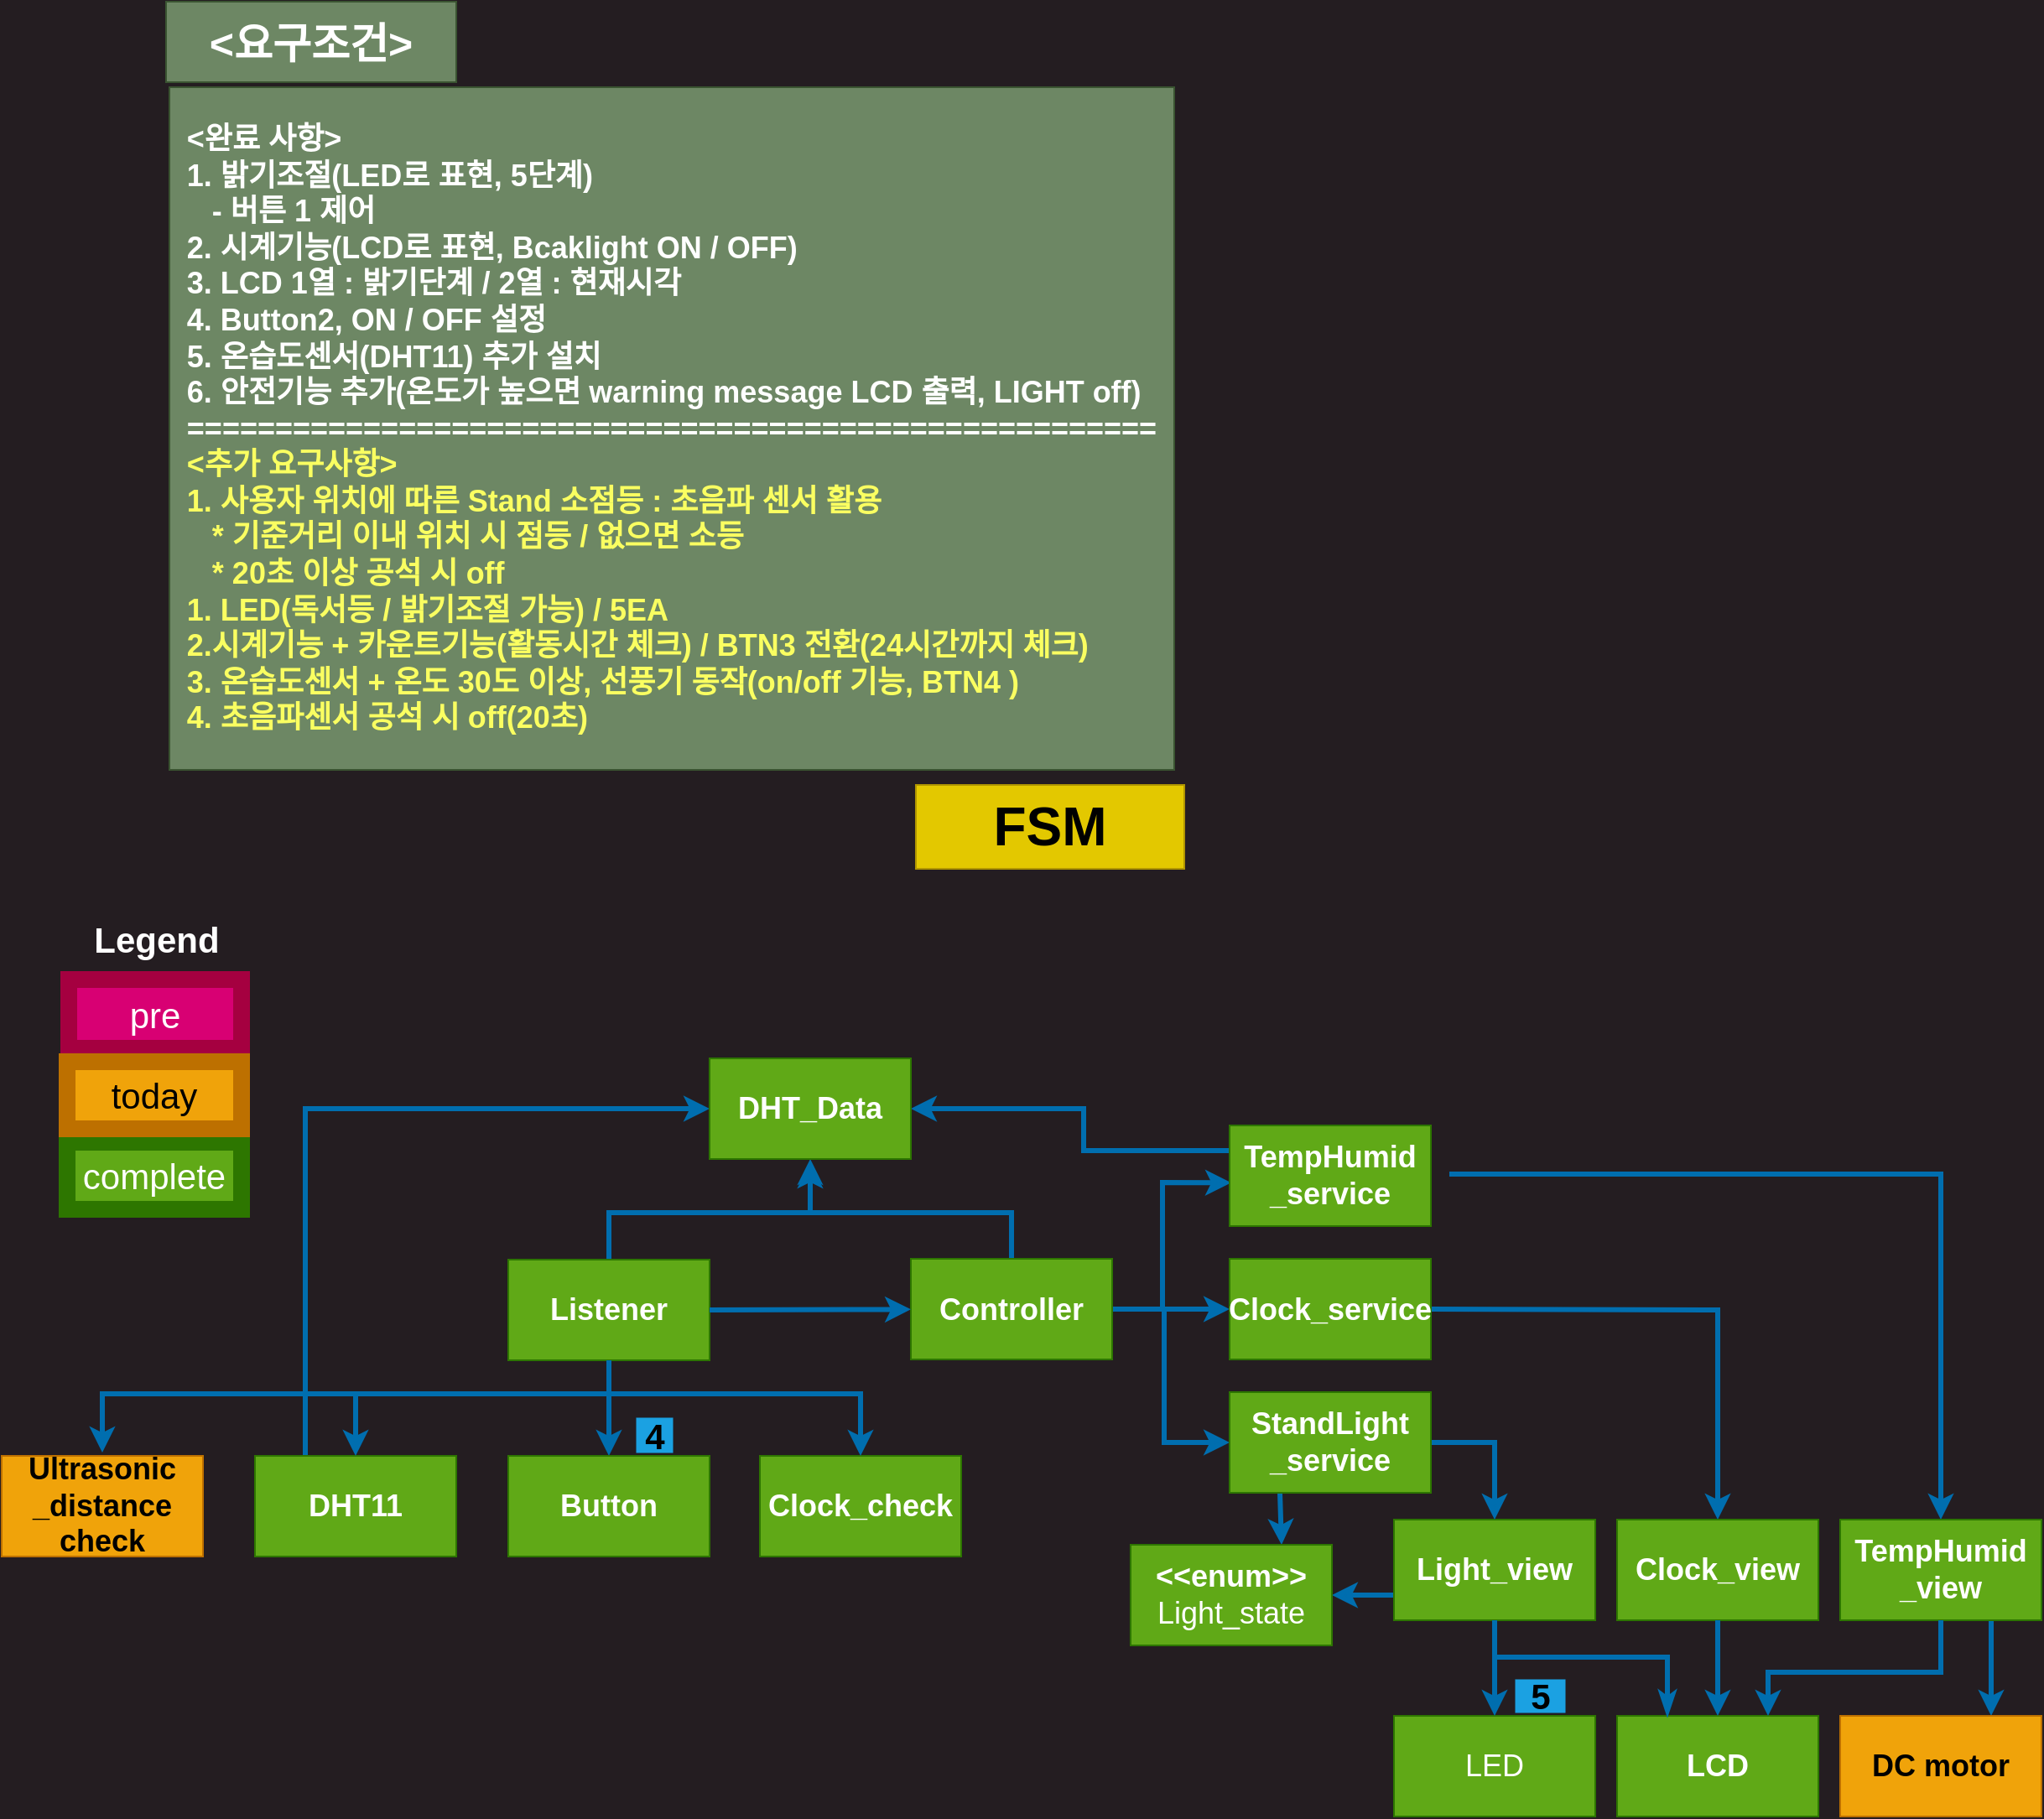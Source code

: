 <mxfile>
    <diagram id="ae19R_kALU7PrGxyAkQI" name="Page-1">
        <mxGraphModel dx="2310" dy="1058" grid="0" gridSize="10" guides="1" tooltips="1" connect="1" arrows="1" fold="1" page="0" pageScale="1" pageWidth="827" pageHeight="1169" background="#241D21" math="0" shadow="0">
            <root>
                <mxCell id="0"/>
                <mxCell id="1" parent="0"/>
                <mxCell id="69" style="edgeStyle=none;html=1;exitX=0.5;exitY=0;exitDx=0;exitDy=0;entryX=0.5;entryY=1;entryDx=0;entryDy=0;fillColor=#1ba1e2;strokeColor=#006EAF;strokeWidth=3;rounded=0;" parent="1" edge="1">
                    <mxGeometry relative="1" as="geometry">
                        <Array as="points">
                            <mxPoint x="-664" y="403"/>
                            <mxPoint x="-544" y="403"/>
                        </Array>
                        <mxPoint x="-664" y="433" as="sourcePoint"/>
                        <mxPoint x="-544" y="373" as="targetPoint"/>
                    </mxGeometry>
                </mxCell>
                <mxCell id="2" value="&lt;font style=&quot;font-size: 18px&quot;&gt;&lt;b&gt;Listener&lt;/b&gt;&lt;/font&gt;" style="whiteSpace=wrap;html=1;fillColor=#60a917;fontColor=#ffffff;strokeColor=#2D7600;" parent="1" vertex="1">
                    <mxGeometry x="-724" y="431" width="120" height="60" as="geometry"/>
                </mxCell>
                <mxCell id="61" style="edgeStyle=none;html=1;entryX=0;entryY=0.5;entryDx=0;entryDy=0;fillColor=#1ba1e2;strokeColor=#006EAF;strokeWidth=3;rounded=0;" parent="1" target="27" edge="1">
                    <mxGeometry relative="1" as="geometry">
                        <mxPoint x="-333" y="461" as="sourcePoint"/>
                        <Array as="points">
                            <mxPoint x="-333" y="540"/>
                        </Array>
                    </mxGeometry>
                </mxCell>
                <mxCell id="62" style="edgeStyle=none;html=1;exitX=1;exitY=0.5;exitDx=0;exitDy=0;entryX=0;entryY=0.5;entryDx=0;entryDy=0;fillColor=#1ba1e2;strokeColor=#006EAF;strokeWidth=3;" parent="1" source="3" target="4" edge="1">
                    <mxGeometry relative="1" as="geometry"/>
                </mxCell>
                <mxCell id="63" style="edgeStyle=none;html=1;entryX=0.008;entryY=0.569;entryDx=0;entryDy=0;entryPerimeter=0;fillColor=#1ba1e2;strokeColor=#006EAF;strokeWidth=3;rounded=0;" parent="1" target="54" edge="1">
                    <mxGeometry relative="1" as="geometry">
                        <mxPoint x="-334" y="461" as="sourcePoint"/>
                        <Array as="points">
                            <mxPoint x="-334" y="385"/>
                        </Array>
                    </mxGeometry>
                </mxCell>
                <mxCell id="70" style="edgeStyle=none;html=1;exitX=0.5;exitY=0;exitDx=0;exitDy=0;entryX=0.5;entryY=1;entryDx=0;entryDy=0;fillColor=#1ba1e2;strokeColor=#006EAF;strokeWidth=3;rounded=0;" parent="1" source="3" target="67" edge="1">
                    <mxGeometry relative="1" as="geometry">
                        <mxPoint x="-544.724" y="361.016" as="targetPoint"/>
                        <Array as="points">
                            <mxPoint x="-424" y="403"/>
                            <mxPoint x="-544" y="403"/>
                        </Array>
                    </mxGeometry>
                </mxCell>
                <mxCell id="3" value="&lt;span style=&quot;font-size: 18px&quot;&gt;&lt;b&gt;Controller&lt;/b&gt;&lt;/span&gt;" style="whiteSpace=wrap;html=1;fillColor=#60a917;fontColor=#ffffff;strokeColor=#2D7600;" parent="1" vertex="1">
                    <mxGeometry x="-484" y="430.5" width="120" height="60" as="geometry"/>
                </mxCell>
                <mxCell id="65" style="edgeStyle=none;html=1;exitX=1;exitY=0.5;exitDx=0;exitDy=0;entryX=0.5;entryY=0;entryDx=0;entryDy=0;fillColor=#1ba1e2;strokeColor=#006EAF;strokeWidth=3;rounded=0;" parent="1" source="4" target="35" edge="1">
                    <mxGeometry relative="1" as="geometry">
                        <Array as="points">
                            <mxPoint x="-3" y="461"/>
                        </Array>
                    </mxGeometry>
                </mxCell>
                <mxCell id="4" value="&lt;span style=&quot;font-size: 18px&quot;&gt;&lt;b&gt;Clock_service&lt;/b&gt;&lt;/span&gt;" style="whiteSpace=wrap;html=1;fillColor=#60a917;fontColor=#ffffff;strokeColor=#2D7600;" parent="1" vertex="1">
                    <mxGeometry x="-294" y="430.5" width="120" height="60" as="geometry"/>
                </mxCell>
                <mxCell id="82" style="edgeStyle=none;rounded=0;html=1;exitX=0;exitY=0.75;exitDx=0;exitDy=0;fontSize=18;fontColor=#FAFF61;strokeWidth=3;fillColor=#1ba1e2;strokeColor=#006EAF;" parent="1" source="5" target="80" edge="1">
                    <mxGeometry relative="1" as="geometry"/>
                </mxCell>
                <mxCell id="5" value="&lt;span style=&quot;font-size: 18px&quot;&gt;&lt;b&gt;Light_view&lt;/b&gt;&lt;/span&gt;" style="whiteSpace=wrap;html=1;fillColor=#60a917;fontColor=#ffffff;strokeColor=#2D7600;" parent="1" vertex="1">
                    <mxGeometry x="-196" y="586" width="120" height="60" as="geometry"/>
                </mxCell>
                <mxCell id="9" style="edgeStyle=none;html=1;exitX=0.5;exitY=1;exitDx=0;exitDy=0;entryX=0.5;entryY=0;entryDx=0;entryDy=0;fontSize=18;fillColor=#1ba1e2;strokeColor=#006EAF;strokeWidth=3;" parent="1" source="2" target="6" edge="1">
                    <mxGeometry relative="1" as="geometry"/>
                </mxCell>
                <mxCell id="6" value="&lt;span style=&quot;font-size: 18px&quot;&gt;&lt;b&gt;Button&lt;/b&gt;&lt;/span&gt;" style="whiteSpace=wrap;html=1;fillColor=#60a917;fontColor=#ffffff;strokeColor=#2D7600;" parent="1" vertex="1">
                    <mxGeometry x="-724" y="548" width="120" height="60" as="geometry"/>
                </mxCell>
                <mxCell id="7" value="&lt;span style=&quot;font-size: 18px&quot;&gt;LED&lt;br&gt;&lt;/span&gt;" style="whiteSpace=wrap;html=1;fillColor=#60a917;fontColor=#ffffff;strokeColor=#2D7600;" parent="1" vertex="1">
                    <mxGeometry x="-196" y="703" width="120" height="60" as="geometry"/>
                </mxCell>
                <mxCell id="8" value="&lt;span style=&quot;font-size: 18px&quot;&gt;&lt;b&gt;LCD&lt;/b&gt;&lt;/span&gt;" style="whiteSpace=wrap;html=1;fillColor=#60a917;fontColor=#ffffff;strokeColor=#2D7600;" parent="1" vertex="1">
                    <mxGeometry x="-63" y="703" width="120" height="60" as="geometry"/>
                </mxCell>
                <mxCell id="10" style="edgeStyle=none;html=1;exitX=1;exitY=0.5;exitDx=0;exitDy=0;fontSize=18;fillColor=#1ba1e2;strokeColor=#006EAF;strokeWidth=3;" parent="1" source="2" target="3" edge="1">
                    <mxGeometry relative="1" as="geometry">
                        <mxPoint x="-574" y="551" as="sourcePoint"/>
                        <mxPoint x="-574" y="501" as="targetPoint"/>
                    </mxGeometry>
                </mxCell>
                <mxCell id="20" value="&lt;b&gt;&lt;font style=&quot;font-size: 25px&quot;&gt;&amp;lt;요구조건&amp;gt;&lt;/font&gt;&lt;/b&gt;" style="whiteSpace=wrap;html=1;fontSize=18;fillColor=#6d8764;fontColor=#ffffff;strokeColor=#3A5431;" parent="1" vertex="1">
                    <mxGeometry x="-928" y="-319" width="173" height="48" as="geometry"/>
                </mxCell>
                <mxCell id="21" value="&lt;div style=&quot;text-align: left&quot;&gt;&lt;b&gt;&amp;lt;완료 사항&amp;gt;&lt;/b&gt;&lt;/div&gt;&lt;div style=&quot;text-align: left&quot;&gt;&lt;b&gt;1. 밝기조절(LED로 표현, 5단계)&lt;/b&gt;&lt;/div&gt;&lt;div style=&quot;text-align: left&quot;&gt;&lt;span&gt;&lt;b&gt;&amp;nbsp; &amp;nbsp;- 버튼 1 제어&lt;/b&gt;&lt;/span&gt;&lt;/div&gt;&lt;div style=&quot;text-align: left&quot;&gt;&lt;span&gt;&lt;b&gt;2. 시계기능(LCD로 표현, Bcaklight ON / OFF)&lt;/b&gt;&lt;/span&gt;&lt;/div&gt;&lt;div style=&quot;text-align: left&quot;&gt;&lt;span&gt;&lt;b&gt;3. LCD 1열 : 밝기단계 / 2열 : 현재시각&lt;/b&gt;&lt;/span&gt;&lt;/div&gt;&lt;div style=&quot;text-align: left&quot;&gt;&lt;div&gt;&lt;b&gt;4. Button2, ON / OFF 설정&lt;/b&gt;&lt;/div&gt;&lt;div&gt;&lt;b&gt;5. 온습도센서(DHT11) 추가 설치&lt;/b&gt;&lt;/div&gt;&lt;div&gt;&lt;b&gt;6. 안전기능 추가(온도가 높으면 warning message LCD 출력, LIGHT off)&lt;/b&gt;&lt;/div&gt;&lt;/div&gt;&lt;div style=&quot;text-align: left&quot;&gt;&lt;span&gt;&lt;b&gt;=======================================================&lt;/b&gt;&lt;/span&gt;&lt;/div&gt;&lt;div style=&quot;text-align: left&quot;&gt;&lt;b&gt;&lt;font color=&quot;#faff61&quot;&gt;&amp;lt;추가 요구사항&amp;gt;&amp;nbsp;&lt;/font&gt;&lt;/b&gt;&lt;/div&gt;&lt;div style=&quot;text-align: left&quot;&gt;&lt;font color=&quot;#faff61&quot;&gt;&lt;b&gt;1. 사용자 위치에 따른 Stand 소점등 : 초음파 센서 활용&lt;/b&gt;&lt;/font&gt;&lt;/div&gt;&lt;div style=&quot;text-align: left&quot;&gt;&lt;font color=&quot;#faff61&quot;&gt;&lt;b&gt;&amp;nbsp; &amp;nbsp;* 기준거리 이내 위치 시 점등 / 없으면 소등&lt;/b&gt;&lt;/font&gt;&lt;/div&gt;&lt;b style=&quot;text-align: left ; color: rgb(250 , 255 , 97)&quot;&gt;&lt;div style=&quot;text-align: justify&quot;&gt;&lt;b&gt;&amp;nbsp; &amp;nbsp;* 20초 이상 공석 시 off&lt;/b&gt;&lt;/div&gt;&lt;/b&gt;&lt;div style=&quot;text-align: left&quot;&gt;&lt;font color=&quot;#faff61&quot;&gt;&lt;b&gt;1. LED(독서등 / 밝기조절 가능) / 5EA&lt;/b&gt;&lt;/font&gt;&lt;/div&gt;&lt;div style=&quot;text-align: left&quot;&gt;&lt;font color=&quot;#faff61&quot;&gt;&lt;b&gt;2.시계기능 + 카운트기능(활동시간 체크) / BTN3 전환(24시간까지 체크)&lt;/b&gt;&lt;/font&gt;&lt;/div&gt;&lt;div style=&quot;text-align: left&quot;&gt;&lt;font color=&quot;#faff61&quot;&gt;&lt;b&gt;3. 온습도센서 + 온도 30도 이상, 선풍기 동작(on/off 기능, BTN4 )&lt;/b&gt;&lt;/font&gt;&lt;/div&gt;&lt;div style=&quot;text-align: left&quot;&gt;&lt;font color=&quot;#faff61&quot;&gt;&lt;b&gt;4. 초음파센서 공석 시 off(20초)&lt;/b&gt;&lt;/font&gt;&lt;/div&gt;" style="whiteSpace=wrap;html=1;fontSize=18;fillColor=#6d8764;fontColor=#ffffff;strokeColor=#3A5431;" parent="1" vertex="1">
                    <mxGeometry x="-926" y="-268" width="599" height="407" as="geometry"/>
                </mxCell>
                <mxCell id="22" value="&lt;b&gt;&lt;font style=&quot;font-size: 32px&quot;&gt;FSM&lt;/font&gt;&lt;/b&gt;" style="whiteSpace=wrap;html=1;fontSize=18;fillColor=#e3c800;fontColor=#000000;strokeColor=#B09500;" parent="1" vertex="1">
                    <mxGeometry x="-481" y="148" width="160" height="50" as="geometry"/>
                </mxCell>
                <mxCell id="24" value="&lt;font color=&quot;#000000&quot; size=&quot;1&quot;&gt;&lt;b style=&quot;font-size: 21px&quot;&gt;5&lt;/b&gt;&lt;/font&gt;" style="text;html=1;align=center;verticalAlign=middle;resizable=0;points=[];autosize=1;strokeColor=#006EAF;fillColor=#1ba1e2;strokeWidth=0;fontColor=#ffffff;" parent="1" vertex="1">
                    <mxGeometry x="-124" y="681" width="30" height="20" as="geometry"/>
                </mxCell>
                <mxCell id="25" value="&lt;font color=&quot;#000000&quot; size=&quot;1&quot;&gt;&lt;b style=&quot;font-size: 21px&quot;&gt;4&lt;/b&gt;&lt;/font&gt;" style="text;html=1;align=center;verticalAlign=middle;resizable=0;points=[];autosize=1;strokeColor=#006EAF;fillColor=#1ba1e2;strokeWidth=0;fontColor=#ffffff;" parent="1" vertex="1">
                    <mxGeometry x="-648" y="525" width="22" height="21" as="geometry"/>
                </mxCell>
                <mxCell id="66" style="edgeStyle=none;html=1;exitX=1;exitY=0.5;exitDx=0;exitDy=0;entryX=0.5;entryY=0;entryDx=0;entryDy=0;fillColor=#1ba1e2;strokeColor=#006EAF;strokeWidth=3;rounded=0;" parent="1" source="27" target="5" edge="1">
                    <mxGeometry relative="1" as="geometry">
                        <Array as="points">
                            <mxPoint x="-136" y="540"/>
                        </Array>
                    </mxGeometry>
                </mxCell>
                <mxCell id="83" style="edgeStyle=none;rounded=0;html=1;exitX=0.25;exitY=1;exitDx=0;exitDy=0;fontSize=18;fontColor=#FAFF61;strokeWidth=3;entryX=0.75;entryY=0;entryDx=0;entryDy=0;fillColor=#1ba1e2;strokeColor=#006EAF;" parent="1" source="27" target="80" edge="1">
                    <mxGeometry relative="1" as="geometry">
                        <mxPoint x="-255" y="593" as="targetPoint"/>
                    </mxGeometry>
                </mxCell>
                <mxCell id="27" value="&lt;span style=&quot;font-size: 18px&quot;&gt;&lt;b&gt;StandLight&lt;br&gt;_service&lt;/b&gt;&lt;/span&gt;" style="whiteSpace=wrap;html=1;fillColor=#60a917;fontColor=#ffffff;strokeColor=#2D7600;" parent="1" vertex="1">
                    <mxGeometry x="-294" y="510" width="120" height="60" as="geometry"/>
                </mxCell>
                <mxCell id="35" value="&lt;span style=&quot;font-size: 18px&quot;&gt;&lt;b&gt;Clock_view&lt;/b&gt;&lt;/span&gt;" style="whiteSpace=wrap;html=1;fillColor=#60a917;fontColor=#ffffff;strokeColor=#2D7600;" parent="1" vertex="1">
                    <mxGeometry x="-63" y="586" width="120" height="60" as="geometry"/>
                </mxCell>
                <mxCell id="37" style="edgeStyle=none;html=1;exitX=0.5;exitY=1;exitDx=0;exitDy=0;fontSize=18;fillColor=#1ba1e2;strokeColor=#006EAF;strokeWidth=3;" parent="1" source="5" target="7" edge="1">
                    <mxGeometry relative="1" as="geometry">
                        <mxPoint x="-286" y="596" as="sourcePoint"/>
                        <mxPoint x="-136" y="696" as="targetPoint"/>
                    </mxGeometry>
                </mxCell>
                <mxCell id="38" style="edgeStyle=none;html=1;exitX=0.5;exitY=1;exitDx=0;exitDy=0;fontSize=18;fillColor=#1ba1e2;strokeColor=#006EAF;strokeWidth=3;entryX=0.5;entryY=0;entryDx=0;entryDy=0;" parent="1" source="35" target="8" edge="1">
                    <mxGeometry relative="1" as="geometry">
                        <mxPoint x="-153" y="656" as="sourcePoint"/>
                        <mxPoint x="-3" y="696" as="targetPoint"/>
                        <Array as="points"/>
                    </mxGeometry>
                </mxCell>
                <mxCell id="40" value="&lt;span style=&quot;font-size: 18px&quot;&gt;&lt;b&gt;Clock_check&lt;/b&gt;&lt;/span&gt;" style="whiteSpace=wrap;html=1;fillColor=#60a917;fontColor=#ffffff;strokeColor=#2D7600;" parent="1" vertex="1">
                    <mxGeometry x="-574" y="548" width="120" height="60" as="geometry"/>
                </mxCell>
                <mxCell id="41" style="edgeStyle=none;html=1;entryX=0.5;entryY=0;entryDx=0;entryDy=0;fontSize=18;fillColor=#1ba1e2;strokeColor=#006EAF;strokeWidth=3;rounded=0;" parent="1" target="40" edge="1">
                    <mxGeometry relative="1" as="geometry">
                        <mxPoint x="-664" y="511" as="sourcePoint"/>
                        <mxPoint x="-654" y="561" as="targetPoint"/>
                        <Array as="points">
                            <mxPoint x="-514" y="511"/>
                        </Array>
                    </mxGeometry>
                </mxCell>
                <mxCell id="46" value="pre" style="whiteSpace=wrap;html=1;fontSize=21;fontColor=#ffffff;strokeWidth=10;fillColor=#d80073;strokeColor=#A50040;" parent="1" vertex="1">
                    <mxGeometry x="-986" y="264" width="103" height="41" as="geometry"/>
                </mxCell>
                <mxCell id="47" value="complete" style="whiteSpace=wrap;html=1;fontSize=21;fontColor=#ffffff;strokeWidth=10;fillColor=#60a917;strokeColor=#2D7600;" parent="1" vertex="1">
                    <mxGeometry x="-987" y="361" width="104" height="40" as="geometry"/>
                </mxCell>
                <mxCell id="49" value="&lt;b&gt;&lt;font color=&quot;#ffffff&quot;&gt;Legend&lt;/font&gt;&lt;/b&gt;" style="text;html=1;align=center;verticalAlign=middle;resizable=0;points=[];autosize=1;strokeColor=none;fillColor=none;fontSize=21;fontColor=#000000;" parent="1" vertex="1">
                    <mxGeometry x="-977" y="225" width="85" height="29" as="geometry"/>
                </mxCell>
                <mxCell id="51" style="edgeStyle=none;html=1;fontSize=18;fillColor=#1ba1e2;strokeColor=#006EAF;strokeWidth=3;rounded=0;endArrow=classicThin;endFill=1;entryX=0.25;entryY=0;entryDx=0;entryDy=0;" parent="1" target="8" edge="1">
                    <mxGeometry relative="1" as="geometry">
                        <mxPoint x="-136" y="668" as="sourcePoint"/>
                        <mxPoint x="-4" y="668" as="targetPoint"/>
                        <Array as="points">
                            <mxPoint x="-33" y="668"/>
                        </Array>
                    </mxGeometry>
                </mxCell>
                <mxCell id="79" style="edgeStyle=none;html=1;exitX=0.25;exitY=0;exitDx=0;exitDy=0;entryX=0;entryY=0.5;entryDx=0;entryDy=0;fontSize=25;fontColor=#FAFF61;fillColor=#1ba1e2;strokeColor=#006EAF;strokeWidth=3;rounded=0;" parent="1" source="52" target="67" edge="1">
                    <mxGeometry relative="1" as="geometry">
                        <Array as="points">
                            <mxPoint x="-845" y="341"/>
                        </Array>
                    </mxGeometry>
                </mxCell>
                <mxCell id="52" value="&lt;span style=&quot;font-size: 18px&quot;&gt;&lt;b&gt;DHT11&lt;/b&gt;&lt;/span&gt;" style="whiteSpace=wrap;html=1;fillColor=#60a917;fontColor=#ffffff;strokeColor=#2D7600;" parent="1" vertex="1">
                    <mxGeometry x="-875" y="548" width="120" height="60" as="geometry"/>
                </mxCell>
                <mxCell id="53" style="edgeStyle=none;html=1;entryX=0.5;entryY=0;entryDx=0;entryDy=0;fontSize=18;fillColor=#1ba1e2;strokeColor=#006EAF;strokeWidth=3;rounded=0;" parent="1" target="52" edge="1">
                    <mxGeometry relative="1" as="geometry">
                        <mxPoint x="-665" y="511" as="sourcePoint"/>
                        <mxPoint x="-654" y="558" as="targetPoint"/>
                        <Array as="points">
                            <mxPoint x="-815" y="511"/>
                        </Array>
                    </mxGeometry>
                </mxCell>
                <mxCell id="64" style="edgeStyle=none;html=1;exitX=1;exitY=0.5;exitDx=0;exitDy=0;entryX=0.5;entryY=0;entryDx=0;entryDy=0;fillColor=#1ba1e2;strokeColor=#006EAF;strokeWidth=3;rounded=0;" parent="1" target="55" edge="1">
                    <mxGeometry relative="1" as="geometry">
                        <mxPoint x="-163" y="380" as="sourcePoint"/>
                        <mxPoint x="258" y="617" as="targetPoint"/>
                        <Array as="points">
                            <mxPoint x="130" y="380"/>
                        </Array>
                    </mxGeometry>
                </mxCell>
                <mxCell id="72" style="edgeStyle=none;html=1;exitX=0;exitY=0.25;exitDx=0;exitDy=0;entryX=1;entryY=0.5;entryDx=0;entryDy=0;fillColor=#1ba1e2;strokeColor=#006EAF;strokeWidth=3;rounded=0;" parent="1" source="54" target="67" edge="1">
                    <mxGeometry relative="1" as="geometry">
                        <Array as="points">
                            <mxPoint x="-381" y="366"/>
                            <mxPoint x="-381" y="341"/>
                        </Array>
                    </mxGeometry>
                </mxCell>
                <mxCell id="54" value="&lt;span style=&quot;font-size: 18px&quot;&gt;&lt;b&gt;TempHumid&lt;br&gt;_service&lt;br&gt;&lt;/b&gt;&lt;/span&gt;" style="whiteSpace=wrap;html=1;fillColor=#60a917;fontColor=#ffffff;strokeColor=#2D7600;" parent="1" vertex="1">
                    <mxGeometry x="-294" y="351" width="120" height="60" as="geometry"/>
                </mxCell>
                <mxCell id="88" style="edgeStyle=none;html=1;exitX=0.75;exitY=1;exitDx=0;exitDy=0;entryX=0.75;entryY=0;entryDx=0;entryDy=0;strokeWidth=3;fillColor=#1ba1e2;strokeColor=#006EAF;" parent="1" source="55" target="85" edge="1">
                    <mxGeometry relative="1" as="geometry"/>
                </mxCell>
                <mxCell id="55" value="&lt;span style=&quot;font-size: 18px&quot;&gt;&lt;b&gt;TempHumid&lt;br&gt;_view&lt;/b&gt;&lt;/span&gt;" style="whiteSpace=wrap;html=1;fillColor=#60a917;fontColor=#ffffff;strokeColor=#2D7600;" parent="1" vertex="1">
                    <mxGeometry x="70" y="586" width="120" height="60" as="geometry"/>
                </mxCell>
                <mxCell id="67" value="&lt;font style=&quot;font-size: 18px&quot;&gt;&lt;b&gt;DHT_Data&lt;/b&gt;&lt;/font&gt;" style="whiteSpace=wrap;html=1;fillColor=#60a917;fontColor=#ffffff;strokeColor=#2D7600;" parent="1" vertex="1">
                    <mxGeometry x="-604" y="311" width="120" height="60" as="geometry"/>
                </mxCell>
                <mxCell id="74" style="edgeStyle=none;html=1;exitX=0.5;exitY=1;exitDx=0;exitDy=0;fontSize=18;fillColor=#1ba1e2;strokeColor=#006EAF;strokeWidth=3;rounded=0;entryX=0.75;entryY=0;entryDx=0;entryDy=0;" parent="1" source="55" target="8" edge="1">
                    <mxGeometry relative="1" as="geometry">
                        <mxPoint x="7" y="656" as="sourcePoint"/>
                        <mxPoint x="-3" y="677" as="targetPoint"/>
                        <Array as="points">
                            <mxPoint x="130" y="677"/>
                            <mxPoint x="27" y="677"/>
                        </Array>
                    </mxGeometry>
                </mxCell>
                <mxCell id="77" value="&lt;span style=&quot;font-size: 18px&quot;&gt;&lt;b&gt;Ultrasonic&lt;br&gt;_distance check&lt;br&gt;&lt;/b&gt;&lt;/span&gt;" style="whiteSpace=wrap;html=1;fillColor=#f0a30a;fontColor=#000000;strokeColor=#BD7000;" parent="1" vertex="1">
                    <mxGeometry x="-1026" y="548" width="120" height="60" as="geometry"/>
                </mxCell>
                <mxCell id="78" style="edgeStyle=none;html=1;entryX=0.5;entryY=0;entryDx=0;entryDy=0;fontSize=18;fillColor=#1ba1e2;strokeColor=#006EAF;strokeWidth=3;rounded=0;" parent="1" edge="1">
                    <mxGeometry relative="1" as="geometry">
                        <mxPoint x="-815" y="511" as="sourcePoint"/>
                        <mxPoint x="-966" y="546" as="targetPoint"/>
                        <Array as="points">
                            <mxPoint x="-966" y="511"/>
                        </Array>
                    </mxGeometry>
                </mxCell>
                <mxCell id="80" value="&lt;font style=&quot;font-size: 18px&quot;&gt;&lt;b&gt;&amp;lt;&amp;lt;enum&amp;gt;&amp;gt;&lt;br&gt;&lt;/b&gt;Light_state&lt;/font&gt;" style="whiteSpace=wrap;html=1;fillColor=#60a917;fontColor=#ffffff;strokeColor=#2D7600;" parent="1" vertex="1">
                    <mxGeometry x="-353" y="601" width="120" height="60" as="geometry"/>
                </mxCell>
                <mxCell id="84" value="today" style="whiteSpace=wrap;html=1;fontSize=21;fontColor=#000000;strokeWidth=10;fillColor=#f0a30a;strokeColor=#BD7000;" parent="1" vertex="1">
                    <mxGeometry x="-987" y="313" width="104" height="40" as="geometry"/>
                </mxCell>
                <mxCell id="85" value="&lt;span style=&quot;font-size: 18px&quot;&gt;&lt;b&gt;DC motor&lt;br&gt;&lt;/b&gt;&lt;/span&gt;" style="whiteSpace=wrap;html=1;fillColor=#f0a30a;fontColor=#000000;strokeColor=#BD7000;" parent="1" vertex="1">
                    <mxGeometry x="70" y="703" width="120" height="60" as="geometry"/>
                </mxCell>
            </root>
        </mxGraphModel>
    </diagram>
</mxfile>